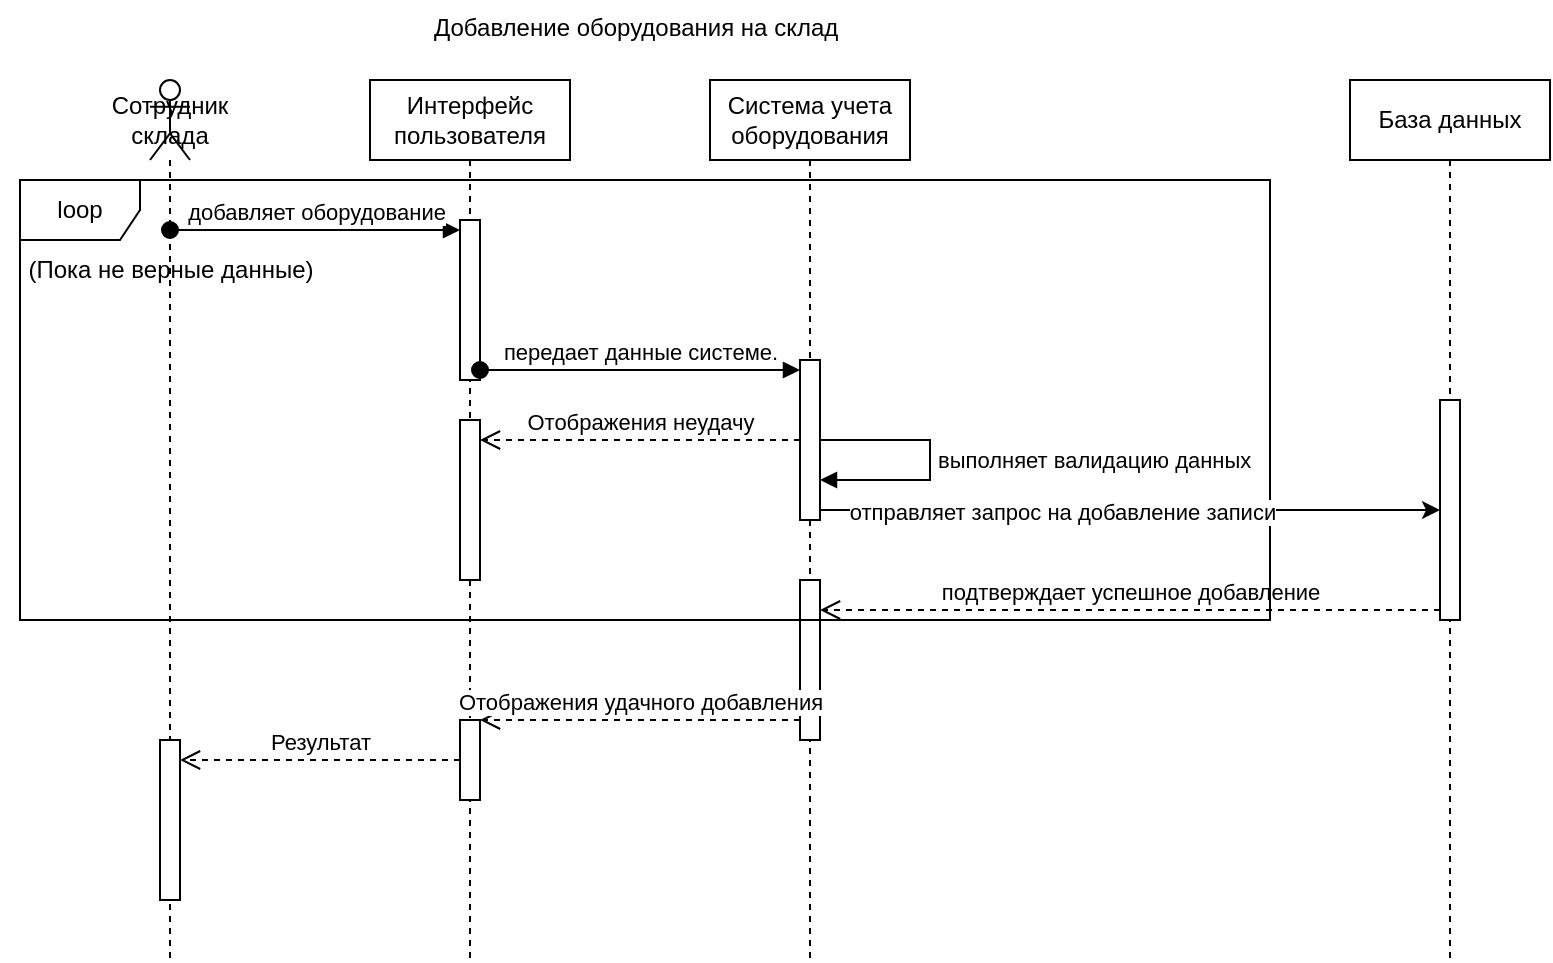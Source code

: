 <mxfile version="26.0.2">
  <diagram name="Page-1" id="2YBvvXClWsGukQMizWep">
    <mxGraphModel dx="1839" dy="550" grid="1" gridSize="10" guides="1" tooltips="1" connect="1" arrows="1" fold="1" page="1" pageScale="1" pageWidth="850" pageHeight="1100" math="0" shadow="0">
      <root>
        <mxCell id="0" />
        <mxCell id="1" parent="0" />
        <mxCell id="ixzwYq51A5YJnmLzg20Y-8" value="Добавление оборудования на склад" style="text;whiteSpace=wrap;html=1;" vertex="1" parent="1">
          <mxGeometry x="170" width="240" height="40" as="geometry" />
        </mxCell>
        <mxCell id="ixzwYq51A5YJnmLzg20Y-9" value="&lt;span style=&quot;text-wrap-mode: nowrap;&quot;&gt;Сотрудник склада&lt;/span&gt;" style="shape=umlLifeline;perimeter=lifelinePerimeter;whiteSpace=wrap;html=1;container=1;dropTarget=0;collapsible=0;recursiveResize=0;outlineConnect=0;portConstraint=eastwest;newEdgeStyle={&quot;curved&quot;:0,&quot;rounded&quot;:0};participant=umlActor;" vertex="1" parent="1">
          <mxGeometry x="30" y="40" width="20" height="440" as="geometry" />
        </mxCell>
        <mxCell id="ixzwYq51A5YJnmLzg20Y-38" value="" style="html=1;points=[[0,0,0,0,5],[0,1,0,0,-5],[1,0,0,0,5],[1,1,0,0,-5]];perimeter=orthogonalPerimeter;outlineConnect=0;targetShapes=umlLifeline;portConstraint=eastwest;newEdgeStyle={&quot;curved&quot;:0,&quot;rounded&quot;:0};" vertex="1" parent="ixzwYq51A5YJnmLzg20Y-9">
          <mxGeometry x="5" y="330" width="10" height="80" as="geometry" />
        </mxCell>
        <mxCell id="ixzwYq51A5YJnmLzg20Y-10" value="Интерфейс пользователя" style="shape=umlLifeline;perimeter=lifelinePerimeter;whiteSpace=wrap;html=1;container=1;dropTarget=0;collapsible=0;recursiveResize=0;outlineConnect=0;portConstraint=eastwest;newEdgeStyle={&quot;curved&quot;:0,&quot;rounded&quot;:0};" vertex="1" parent="1">
          <mxGeometry x="140" y="40" width="100" height="440" as="geometry" />
        </mxCell>
        <mxCell id="ixzwYq51A5YJnmLzg20Y-17" value="" style="html=1;points=[[0,0,0,0,5],[0,1,0,0,-5],[1,0,0,0,5],[1,1,0,0,-5]];perimeter=orthogonalPerimeter;outlineConnect=0;targetShapes=umlLifeline;portConstraint=eastwest;newEdgeStyle={&quot;curved&quot;:0,&quot;rounded&quot;:0};" vertex="1" parent="ixzwYq51A5YJnmLzg20Y-10">
          <mxGeometry x="45" y="70" width="10" height="80" as="geometry" />
        </mxCell>
        <mxCell id="ixzwYq51A5YJnmLzg20Y-36" value="" style="html=1;points=[[0,0,0,0,5],[0,1,0,0,-5],[1,0,0,0,5],[1,1,0,0,-5]];perimeter=orthogonalPerimeter;outlineConnect=0;targetShapes=umlLifeline;portConstraint=eastwest;newEdgeStyle={&quot;curved&quot;:0,&quot;rounded&quot;:0};" vertex="1" parent="ixzwYq51A5YJnmLzg20Y-10">
          <mxGeometry x="45" y="320" width="10" height="40" as="geometry" />
        </mxCell>
        <mxCell id="ixzwYq51A5YJnmLzg20Y-11" value="Система учета оборудования" style="shape=umlLifeline;perimeter=lifelinePerimeter;whiteSpace=wrap;html=1;container=1;dropTarget=0;collapsible=0;recursiveResize=0;outlineConnect=0;portConstraint=eastwest;newEdgeStyle={&quot;curved&quot;:0,&quot;rounded&quot;:0};" vertex="1" parent="1">
          <mxGeometry x="310" y="40" width="100" height="440" as="geometry" />
        </mxCell>
        <mxCell id="ixzwYq51A5YJnmLzg20Y-19" value="" style="html=1;points=[[0,0,0,0,5],[0,1,0,0,-5],[1,0,0,0,5],[1,1,0,0,-5]];perimeter=orthogonalPerimeter;outlineConnect=0;targetShapes=umlLifeline;portConstraint=eastwest;newEdgeStyle={&quot;curved&quot;:0,&quot;rounded&quot;:0};" vertex="1" parent="ixzwYq51A5YJnmLzg20Y-11">
          <mxGeometry x="45" y="140" width="10" height="80" as="geometry" />
        </mxCell>
        <mxCell id="ixzwYq51A5YJnmLzg20Y-30" value="&lt;span style=&quot;text-align: center;&quot;&gt;выполняет валидацию данных&lt;/span&gt;" style="html=1;align=left;spacingLeft=2;endArrow=block;rounded=0;edgeStyle=orthogonalEdgeStyle;curved=0;rounded=0;" edge="1" target="ixzwYq51A5YJnmLzg20Y-19" parent="ixzwYq51A5YJnmLzg20Y-11" source="ixzwYq51A5YJnmLzg20Y-19">
          <mxGeometry relative="1" as="geometry">
            <mxPoint x="80" y="220" as="sourcePoint" />
            <Array as="points">
              <mxPoint x="110" y="180" />
              <mxPoint x="110" y="200" />
            </Array>
          </mxGeometry>
        </mxCell>
        <mxCell id="ixzwYq51A5YJnmLzg20Y-27" value="" style="html=1;points=[[0,0,0,0,5],[0,1,0,0,-5],[1,0,0,0,5],[1,1,0,0,-5]];perimeter=orthogonalPerimeter;outlineConnect=0;targetShapes=umlLifeline;portConstraint=eastwest;newEdgeStyle={&quot;curved&quot;:0,&quot;rounded&quot;:0};" vertex="1" parent="ixzwYq51A5YJnmLzg20Y-11">
          <mxGeometry x="45" y="250" width="10" height="80" as="geometry" />
        </mxCell>
        <mxCell id="ixzwYq51A5YJnmLzg20Y-12" value="База данных" style="shape=umlLifeline;perimeter=lifelinePerimeter;whiteSpace=wrap;html=1;container=1;dropTarget=0;collapsible=0;recursiveResize=0;outlineConnect=0;portConstraint=eastwest;newEdgeStyle={&quot;curved&quot;:0,&quot;rounded&quot;:0};" vertex="1" parent="1">
          <mxGeometry x="630" y="40" width="100" height="440" as="geometry" />
        </mxCell>
        <mxCell id="ixzwYq51A5YJnmLzg20Y-23" value="" style="html=1;points=[[0,0,0,0,5],[0,1,0,0,-5],[1,0,0,0,5],[1,1,0,0,-5]];perimeter=orthogonalPerimeter;outlineConnect=0;targetShapes=umlLifeline;portConstraint=eastwest;newEdgeStyle={&quot;curved&quot;:0,&quot;rounded&quot;:0};" vertex="1" parent="ixzwYq51A5YJnmLzg20Y-12">
          <mxGeometry x="45" y="160" width="10" height="110" as="geometry" />
        </mxCell>
        <mxCell id="ixzwYq51A5YJnmLzg20Y-18" value="добавляет оборудование" style="html=1;verticalAlign=bottom;startArrow=oval;endArrow=block;startSize=8;curved=0;rounded=0;entryX=0;entryY=0;entryDx=0;entryDy=5;" edge="1" target="ixzwYq51A5YJnmLzg20Y-17" parent="1" source="ixzwYq51A5YJnmLzg20Y-9">
          <mxGeometry relative="1" as="geometry">
            <mxPoint x="60" y="175" as="sourcePoint" />
          </mxGeometry>
        </mxCell>
        <mxCell id="ixzwYq51A5YJnmLzg20Y-20" value="передает данные системе." style="html=1;verticalAlign=bottom;startArrow=oval;endArrow=block;startSize=8;curved=0;rounded=0;entryX=0;entryY=0;entryDx=0;entryDy=5;" edge="1" target="ixzwYq51A5YJnmLzg20Y-19" parent="1" source="ixzwYq51A5YJnmLzg20Y-17">
          <mxGeometry relative="1" as="geometry">
            <mxPoint x="250" y="185" as="sourcePoint" />
          </mxGeometry>
        </mxCell>
        <mxCell id="ixzwYq51A5YJnmLzg20Y-25" value="подтверждает успешное добавление" style="html=1;verticalAlign=bottom;endArrow=open;dashed=1;endSize=8;curved=0;rounded=0;exitX=0;exitY=1;exitDx=0;exitDy=-5;" edge="1" source="ixzwYq51A5YJnmLzg20Y-23" parent="1" target="ixzwYq51A5YJnmLzg20Y-27">
          <mxGeometry relative="1" as="geometry">
            <mxPoint x="420" y="280" as="targetPoint" />
          </mxGeometry>
        </mxCell>
        <mxCell id="ixzwYq51A5YJnmLzg20Y-28" value="loop" style="shape=umlFrame;whiteSpace=wrap;html=1;pointerEvents=0;" vertex="1" parent="1">
          <mxGeometry x="-35" y="90" width="625" height="220" as="geometry" />
        </mxCell>
        <mxCell id="ixzwYq51A5YJnmLzg20Y-31" value="(Пока не верные данные)" style="text;html=1;align=center;verticalAlign=middle;resizable=0;points=[];autosize=1;strokeColor=none;fillColor=none;" vertex="1" parent="1">
          <mxGeometry x="-45" y="120" width="170" height="30" as="geometry" />
        </mxCell>
        <mxCell id="ixzwYq51A5YJnmLzg20Y-32" value="" style="html=1;points=[[0,0,0,0,5],[0,1,0,0,-5],[1,0,0,0,5],[1,1,0,0,-5]];perimeter=orthogonalPerimeter;outlineConnect=0;targetShapes=umlLifeline;portConstraint=eastwest;newEdgeStyle={&quot;curved&quot;:0,&quot;rounded&quot;:0};" vertex="1" parent="1">
          <mxGeometry x="185" y="210" width="10" height="80" as="geometry" />
        </mxCell>
        <mxCell id="ixzwYq51A5YJnmLzg20Y-33" value="Отображения неудачу" style="html=1;verticalAlign=bottom;endArrow=open;dashed=1;endSize=8;curved=0;rounded=0;" edge="1" parent="1" source="ixzwYq51A5YJnmLzg20Y-19" target="ixzwYq51A5YJnmLzg20Y-32">
          <mxGeometry relative="1" as="geometry">
            <mxPoint x="330" y="250" as="sourcePoint" />
            <mxPoint x="250" y="250" as="targetPoint" />
          </mxGeometry>
        </mxCell>
        <mxCell id="ixzwYq51A5YJnmLzg20Y-34" style="edgeStyle=orthogonalEdgeStyle;rounded=0;orthogonalLoop=1;jettySize=auto;html=1;curved=0;exitX=1;exitY=1;exitDx=0;exitDy=-5;exitPerimeter=0;" edge="1" parent="1" source="ixzwYq51A5YJnmLzg20Y-19" target="ixzwYq51A5YJnmLzg20Y-23">
          <mxGeometry relative="1" as="geometry" />
        </mxCell>
        <mxCell id="ixzwYq51A5YJnmLzg20Y-35" value="отправляет запрос на добавление записи" style="edgeLabel;html=1;align=center;verticalAlign=middle;resizable=0;points=[];" vertex="1" connectable="0" parent="ixzwYq51A5YJnmLzg20Y-34">
          <mxGeometry x="-0.218" y="-1" relative="1" as="geometry">
            <mxPoint as="offset" />
          </mxGeometry>
        </mxCell>
        <mxCell id="ixzwYq51A5YJnmLzg20Y-37" value="Отображения удачного добавления" style="html=1;verticalAlign=bottom;endArrow=open;dashed=1;endSize=8;curved=0;rounded=0;" edge="1" parent="1" source="ixzwYq51A5YJnmLzg20Y-27" target="ixzwYq51A5YJnmLzg20Y-36">
          <mxGeometry relative="1" as="geometry">
            <mxPoint x="330" y="350" as="sourcePoint" />
            <mxPoint x="250" y="350" as="targetPoint" />
          </mxGeometry>
        </mxCell>
        <mxCell id="ixzwYq51A5YJnmLzg20Y-39" value="Результат" style="html=1;verticalAlign=bottom;endArrow=open;dashed=1;endSize=8;curved=0;rounded=0;" edge="1" parent="1" source="ixzwYq51A5YJnmLzg20Y-36" target="ixzwYq51A5YJnmLzg20Y-38">
          <mxGeometry relative="1" as="geometry">
            <mxPoint x="170" y="410" as="sourcePoint" />
            <mxPoint x="90" y="410" as="targetPoint" />
          </mxGeometry>
        </mxCell>
      </root>
    </mxGraphModel>
  </diagram>
</mxfile>
